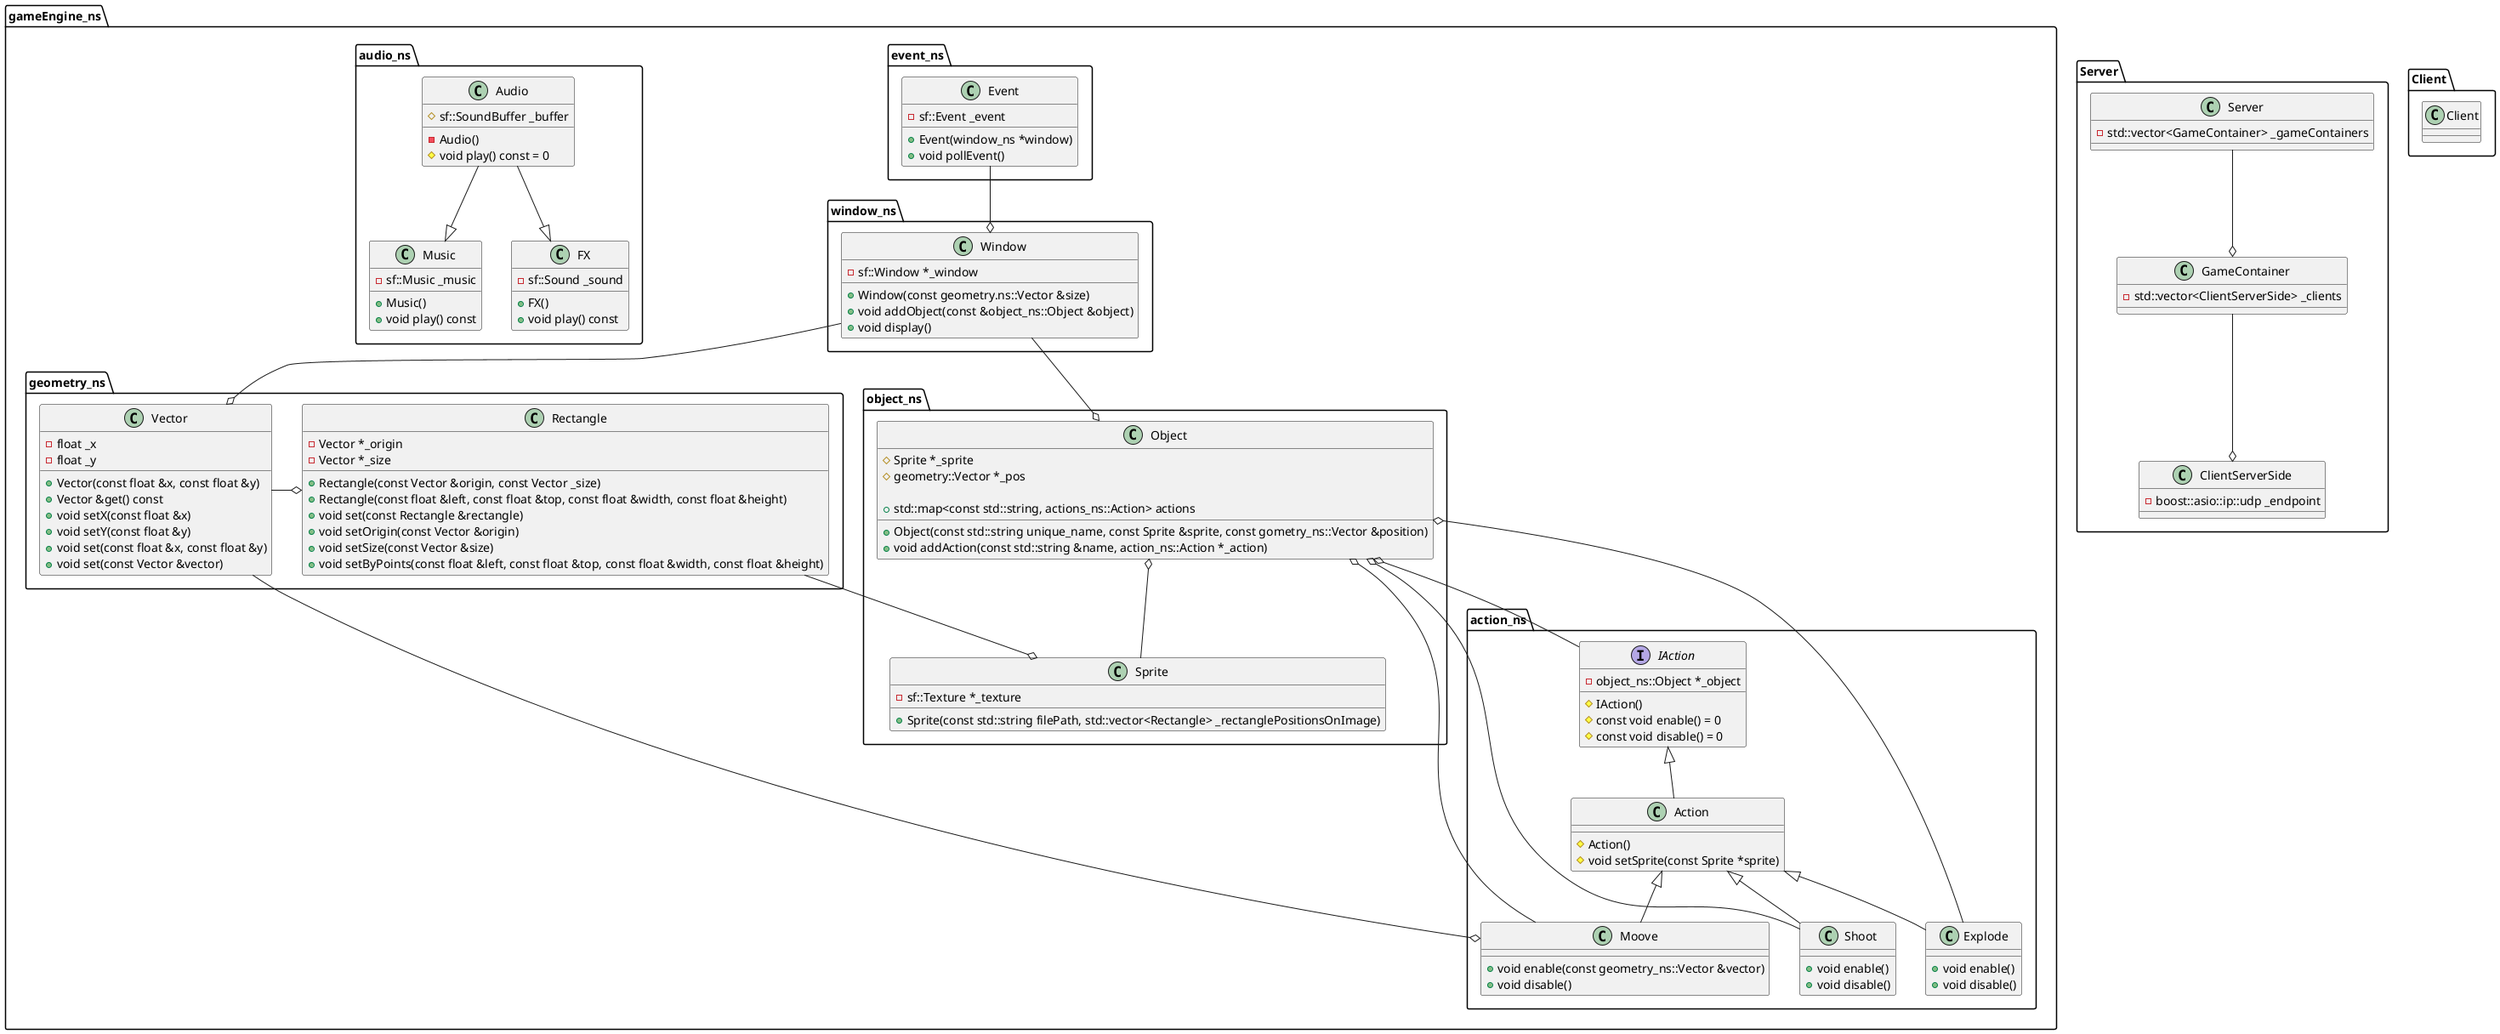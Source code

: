 @startuml R-Type Diagramm Class

package Server {

    class ClientServerSide {
       - boost::asio::ip::udp _endpoint
    }

    GameContainer --o ClientServerSide
    class GameContainer  {
        - std::vector<ClientServerSide> _clients
    }

    Server --o GameContainer
    class Server {
        - std::vector<GameContainer> _gameContainers
    }
}

namespace Client {

    class Client {

    }

}



namespace gameEngine_ns {

    namespace action_ns {

        interface IAction {
            - object_ns::Object *_object

            # IAction()
            # const void enable() = 0
            # const void disable() = 0
        }

        gameEngine_ns.action_ns.Action -up-|> gameEngine_ns.action_ns.IAction
        class Action {
            # Action()
            # void setSprite(const Sprite *sprite)
        }

        Explode -up-|> gameEngine_ns.action_ns.Action
        class Explode {
            
            + void enable()
            + void disable()

        }

        Shoot -up-|> gameEngine_ns.action_ns.Action
        class Shoot {
            + void enable()
            + void disable()
        }

        Moove -up-|> gameEngine_ns.action_ns.Action
        class Moove {
            + void enable(const geometry_ns::Vector &vector)
            + void disable()
        }
    }
    
    namespace event_ns {
        class Event {
            - sf::Event _event

            + Event(window_ns *window)
            + void pollEvent()
        }
    }

    namespace audio_ns {

        Audio -down-|> gameEngine_ns.audio_ns.Music
        Audio -down-|> gameEngine_ns.audio_ns.FX
        class Audio {
            # sf::SoundBuffer _buffer

            - Audio()
            # void play() const = 0
        }


        class FX {
            - sf::Sound _sound
            
            + FX()
            + void play() const
        }

        class Music {
            - sf::Music _music
            
            + Music()
            + void play() const
        }
    }

    namespace object_ns {

        class Sprite {
            - sf::Texture *_texture
            + Sprite(const std::string filePath, std::vector<Rectangle> _rectanglePositionsOnImage)

        }

        gameEngine_ns.object_ns.Object o-- gameEngine_ns.action_ns.IAction
        gameEngine_ns.object_ns.Object o-- gameEngine_ns.action_ns.Moove
        gameEngine_ns.object_ns.Object o-- gameEngine_ns.action_ns.Explode
        gameEngine_ns.object_ns.Object o-- gameEngine_ns.action_ns.Shoot
        gameEngine_ns.object_ns.Object o-down- gameEngine_ns.object_ns.Sprite
        class Object {
            # Sprite *_sprite
            # geometry::Vector *_pos

            + std::map<const std::string, actions_ns::Action> actions
            + Object(const std::string unique_name, const Sprite &sprite, const gometry_ns::Vector &position)            
            + void addAction(const std::string &name, action_ns::Action *_action)
        }
    }
          
    namespace geometry_ns {
        gameEngine_ns.geometry_ns.Vector -left-o Rectangle
        gameEngine_ns.geometry_ns.Vector --o gameEngine_ns.action_ns.Moove
        class Vector {
            - float _x
            - float _y

            + Vector(const float &x, const float &y)
            + Vector &get() const
            + void setX(const float &x)
            + void setY(const float &y)
            + void set(const float &x, const float &y)
            + void set(const Vector &vector)
        }

        gameEngine_ns.geometry_ns.Rectangle --o gameEngine_ns.object_ns.Sprite
        class Rectangle {
            - Vector *_origin
            - Vector *_size

            + Rectangle(const Vector &origin, const Vector _size)
            + Rectangle(const float &left, const float &top, const float &width, const float &height)
            + void set(const Rectangle &rectangle)
            + void setOrigin(const Vector &origin)
            + void setSize(const Vector &size)
            + void setByPoints(const float &left, const float &top, const float &width, const float &height)
        }
    }

    namespace window_ns {
        gameEngine_ns.window_ns.Window --o gameEngine_ns.geometry_ns.Vector
        gameEngine_ns.window_ns.Window --o gameEngine_ns.object_ns.Object
        gameEngine_ns.event_ns.Event --o gameEngine_ns.window_ns.Window
        class Window {
            - sf::Window *_window

            + Window(const geometry.ns::Vector &size)
            + void addObject(const &object_ns::Object &object)
            + void display()
        }
    }
}

@enduml

